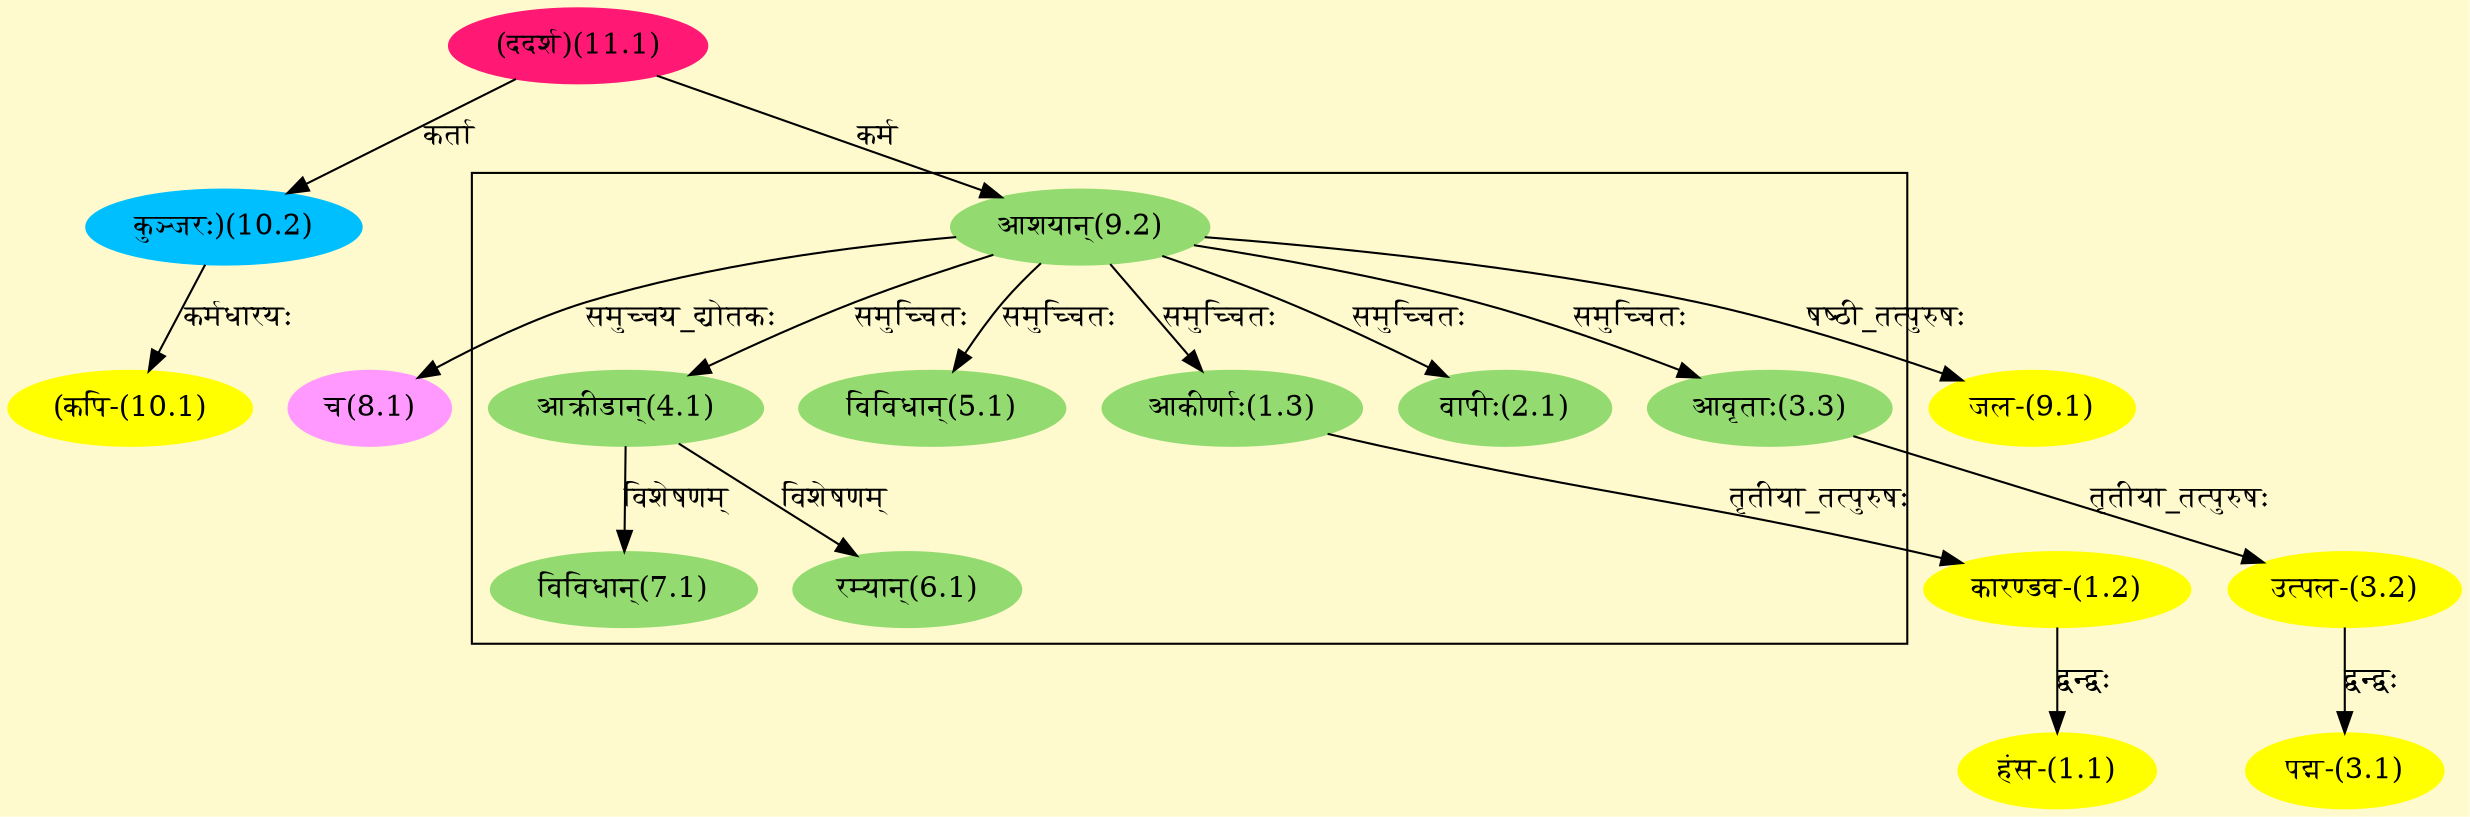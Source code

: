 digraph G{
rankdir=BT;
 compound=true;
 bgcolor="lemonchiffon1";

subgraph cluster_1{
Node1_3 [style=filled, color="#93DB70" label = "आकीर्णाः(1.3)"]
Node9_2 [style=filled, color="#93DB70" label = "आशयान्(9.2)"]
Node2_1 [style=filled, color="#93DB70" label = "वापीः(2.1)"]
Node3_3 [style=filled, color="#93DB70" label = "आवृताः(3.3)"]
Node4_1 [style=filled, color="#93DB70" label = "आक्रीडान्(4.1)"]
Node5_1 [style=filled, color="#93DB70" label = "विविधान्(5.1)"]
Node6_1 [style=filled, color="#93DB70" label = "रम्यान्(6.1)"]
Node7_1 [style=filled, color="#93DB70" label = "विविधान्(7.1)"]

}
Node1_1 [style=filled, color="#FFFF00" label = "हंस-(1.1)"]
Node1_2 [style=filled, color="#FFFF00" label = "कारण्डव-(1.2)"]
Node1_3 [style=filled, color="#93DB70" label = "आकीर्णाः(1.3)"]
Node3_1 [style=filled, color="#FFFF00" label = "पद्म-(3.1)"]
Node3_2 [style=filled, color="#FFFF00" label = "उत्पल-(3.2)"]
Node3_3 [style=filled, color="#93DB70" label = "आवृताः(3.3)"]
Node8_1 [style=filled, color="#FF99FF" label = "च(8.1)"]
Node9_2 [style=filled, color="#93DB70" label = "आशयान्(9.2)"]
Node9_1 [style=filled, color="#FFFF00" label = "जल-(9.1)"]
Node11_1 [style=filled, color="#FF1975" label = "(ददर्श)(11.1)"]
Node10_1 [style=filled, color="#FFFF00" label = "(कपि-(10.1)"]
Node10_2 [style=filled, color="#00BFFF" label = "कुञ्जरः)(10.2)"]
/* Start of Relations section */

Node1_1 -> Node1_2 [  label="द्वन्द्वः"  dir="back" ]
Node1_2 -> Node1_3 [  label="तृतीया_तत्पुरुषः"  dir="back" ]
Node1_3 -> Node9_2 [  label="समुच्चितः"  dir="back" ]
Node2_1 -> Node9_2 [  label="समुच्चितः"  dir="back" ]
Node3_1 -> Node3_2 [  label="द्वन्द्वः"  dir="back" ]
Node3_2 -> Node3_3 [  label="तृतीया_तत्पुरुषः"  dir="back" ]
Node3_3 -> Node9_2 [  label="समुच्चितः"  dir="back" ]
Node4_1 -> Node9_2 [  label="समुच्चितः"  dir="back" ]
Node5_1 -> Node9_2 [  label="समुच्चितः"  dir="back" ]
Node6_1 -> Node4_1 [  label="विशेषणम्"  dir="back" ]
Node7_1 -> Node4_1 [  label="विशेषणम्"  dir="back" ]
Node8_1 -> Node9_2 [  label="समुच्चय_द्योतकः"  dir="back" ]
Node9_1 -> Node9_2 [  label="षष्ठी_तत्पुरुषः"  dir="back" ]
Node9_2 -> Node11_1 [  label="कर्म"  dir="back" ]
Node10_1 -> Node10_2 [  label="कर्मधारयः"  dir="back" ]
Node10_2 -> Node11_1 [  label="कर्ता"  dir="back" ]
}
